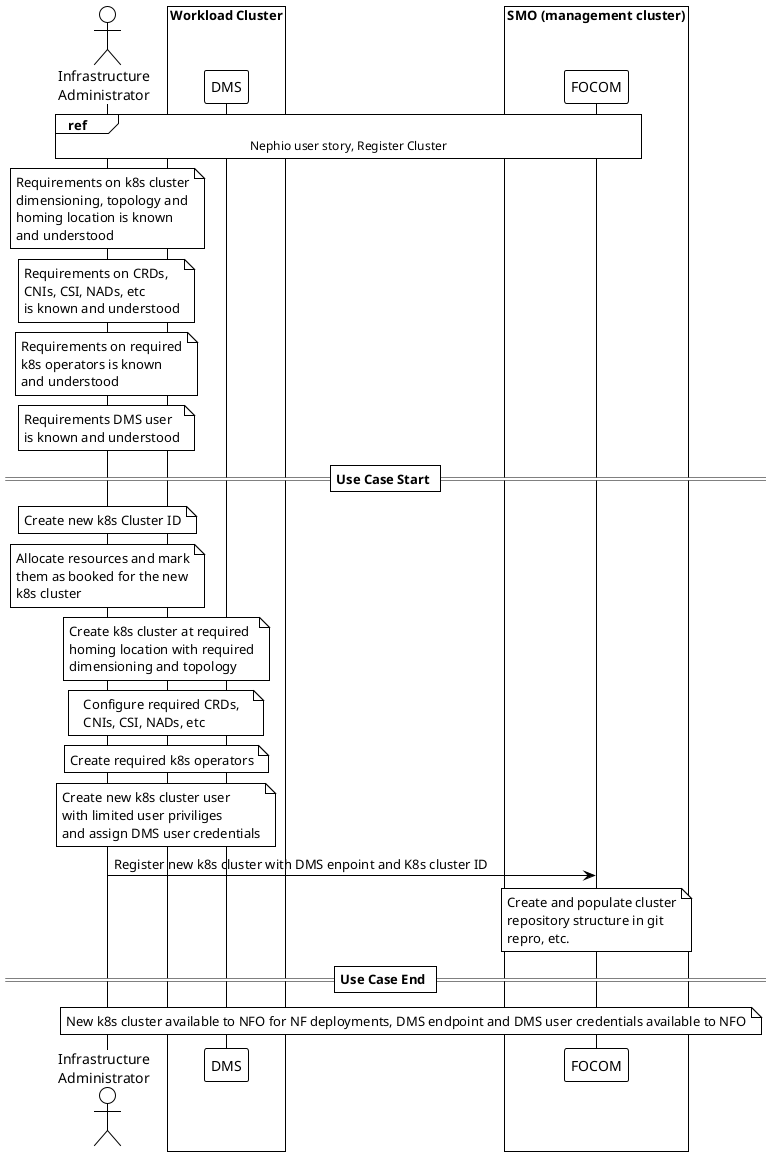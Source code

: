 @startuml register cluster
' setup
!theme plain

' actors and participants
actor "Infrastructure\nAdministrator" as admin

box Workload Cluster
    Participant DMS
end box

box SMO (management cluster)
    Participant FOCOM
end box

ref over FOCOM, admin, DMS
    Nephio user story, Register Cluster
end ref 

note over admin
    Requirements on k8s cluster
    dimensioning, topology and
    homing location is known
    and understood
end note

note over admin
    Requirements on CRDs,
    CNIs, CSI, NADs, etc
    is known and understood
end note

note over admin
    Requirements on required
    k8s operators is known
    and understood
end note

note over admin
    Requirements DMS user
    is known and understood
end note

== Use Case Start ==

note over admin: Create new k8s Cluster ID
note over admin
    Allocate resources and mark
    them as booked for the new
    k8s cluster
end note 
note over admin, DMS
    Create k8s cluster at required
    homing location with required
    dimensioning and topology
end note
note over admin, DMS
    Configure required CRDs,
    CNIs, CSI, NADs, etc
end note
note over admin, DMS: Create required k8s operators
note over admin, DMS
    Create new k8s cluster user
    with limited user priviliges
    and assign DMS user credentials
end note

admin -> FOCOM : Register new k8s cluster with DMS enpoint and K8s cluster ID

note over FOCOM
    Create and populate cluster
    repository structure in git
    repro, etc.
end note

== Use Case End ==

note over FOCOM, DMS: New k8s cluster available to NFO for NF deployments, DMS endpoint and DMS user credentials available to NFO 

@enduml
